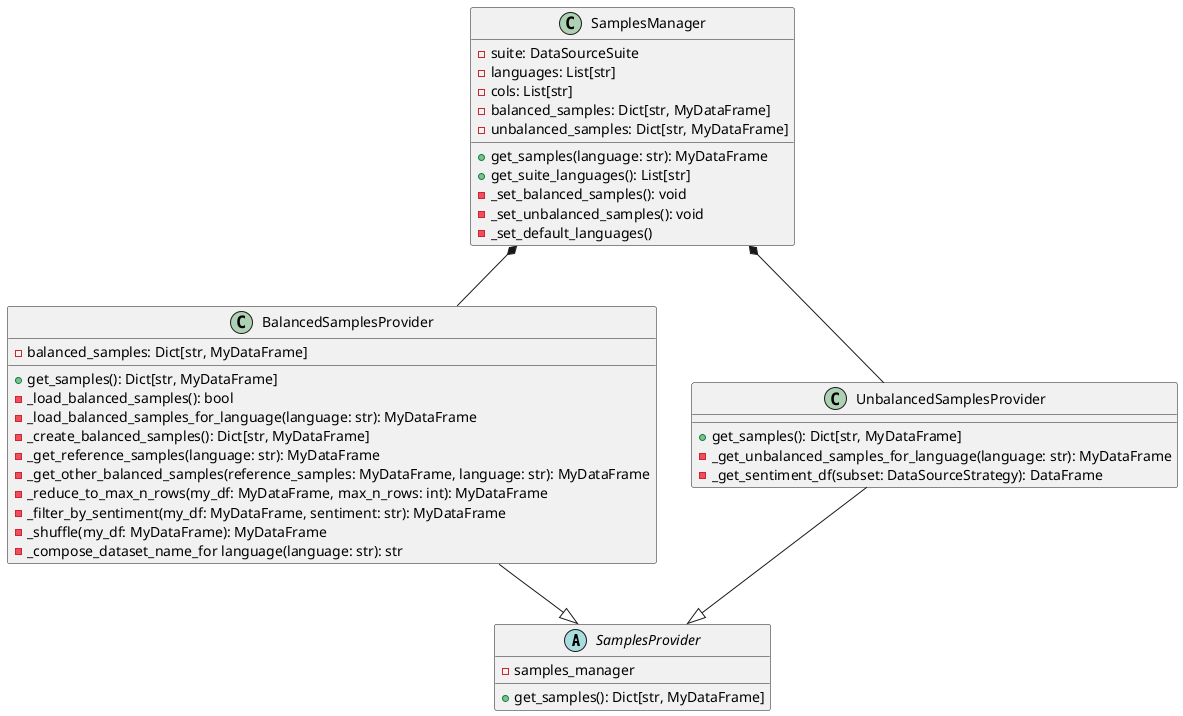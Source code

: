 @startuml
'https://plantuml.com/activity-diagram-beta

' Abstract class definition
abstract class SamplesProvider {
    - samples_manager
    +get_samples(): Dict[str, MyDataFrame]
}

class SamplesManager {
    - suite: DataSourceSuite
    - languages: List[str]
    - cols: List[str]
    - balanced_samples: Dict[str, MyDataFrame]
    - unbalanced_samples: Dict[str, MyDataFrame]

    +get_samples(language: str): MyDataFrame
    +get_suite_languages(): List[str]
    - _set_balanced_samples(): void
    - _set_unbalanced_samples(): void
    - _set_default_languages()
}

class BalancedSamplesProvider {
    - balanced_samples: Dict[str, MyDataFrame]
    +get_samples(): Dict[str, MyDataFrame]
    - _load_balanced_samples(): bool
    - _load_balanced_samples_for_language(language: str): MyDataFrame
    - _create_balanced_samples(): Dict[str, MyDataFrame]
    - _get_reference_samples(language: str): MyDataFrame
    - _get_other_balanced_samples(reference_samples: MyDataFrame, language: str): MyDataFrame
    - _reduce_to_max_n_rows(my_df: MyDataFrame, max_n_rows: int): MyDataFrame
    - _filter_by_sentiment(my_df: MyDataFrame, sentiment: str): MyDataFrame
    - _shuffle(my_df: MyDataFrame): MyDataFrame
    - _compose_dataset_name_for language(language: str): str


}

class UnbalancedSamplesProvider {
    +get_samples(): Dict[str, MyDataFrame]
    - _get_unbalanced_samples_for_language(language: str): MyDataFrame
    - _get_sentiment_df(subset: DataSourceStrategy): DataFrame
}

' Inheritance relationship
BalancedSamplesProvider --|> SamplesProvider
UnbalancedSamplesProvider --|> SamplesProvider

' Composition relationships
SamplesManager *-- BalancedSamplesProvider
SamplesManager *-- UnbalancedSamplesProvider


@enduml
